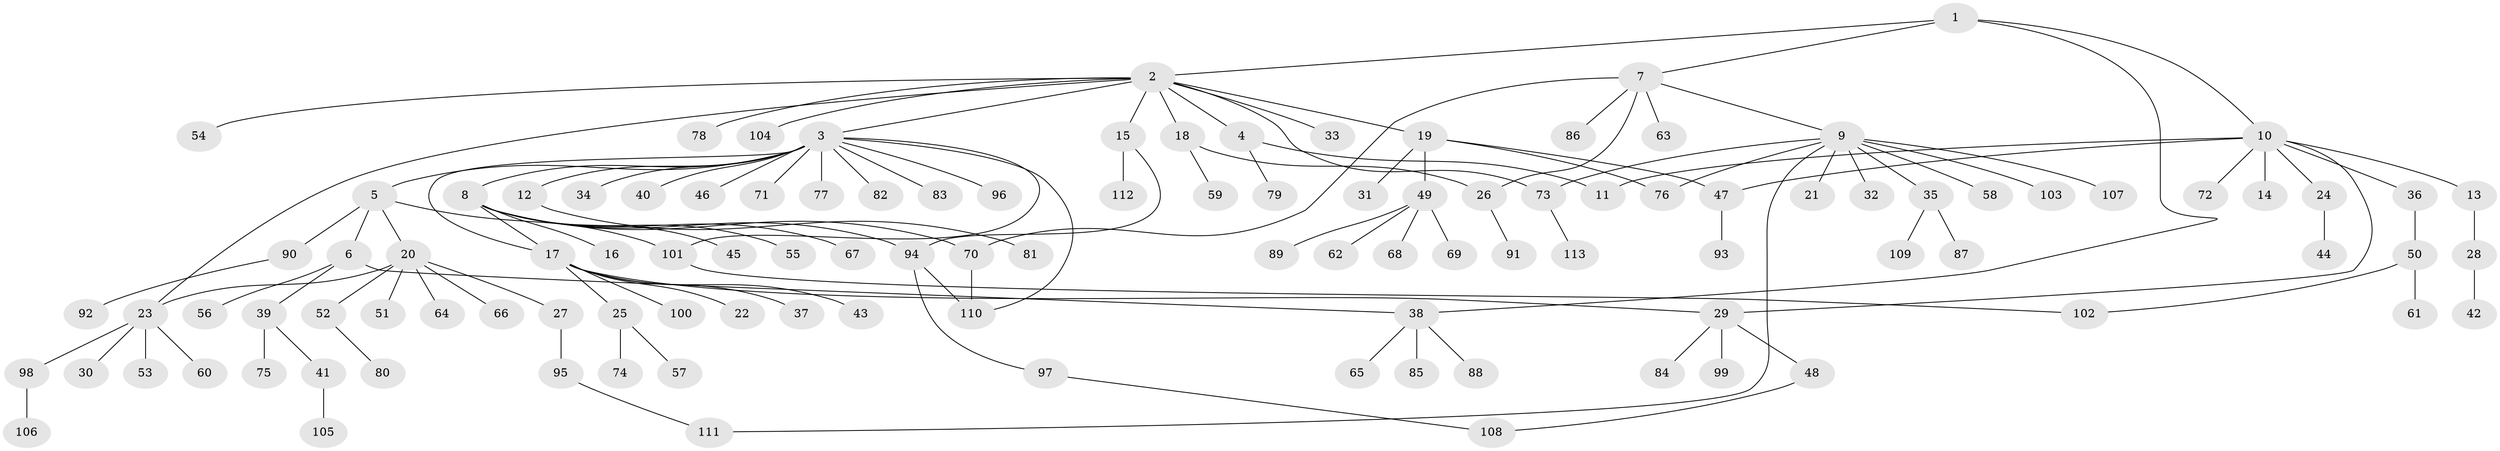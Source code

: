 // Generated by graph-tools (version 1.1) at 2025/26/03/09/25 03:26:03]
// undirected, 113 vertices, 129 edges
graph export_dot {
graph [start="1"]
  node [color=gray90,style=filled];
  1;
  2;
  3;
  4;
  5;
  6;
  7;
  8;
  9;
  10;
  11;
  12;
  13;
  14;
  15;
  16;
  17;
  18;
  19;
  20;
  21;
  22;
  23;
  24;
  25;
  26;
  27;
  28;
  29;
  30;
  31;
  32;
  33;
  34;
  35;
  36;
  37;
  38;
  39;
  40;
  41;
  42;
  43;
  44;
  45;
  46;
  47;
  48;
  49;
  50;
  51;
  52;
  53;
  54;
  55;
  56;
  57;
  58;
  59;
  60;
  61;
  62;
  63;
  64;
  65;
  66;
  67;
  68;
  69;
  70;
  71;
  72;
  73;
  74;
  75;
  76;
  77;
  78;
  79;
  80;
  81;
  82;
  83;
  84;
  85;
  86;
  87;
  88;
  89;
  90;
  91;
  92;
  93;
  94;
  95;
  96;
  97;
  98;
  99;
  100;
  101;
  102;
  103;
  104;
  105;
  106;
  107;
  108;
  109;
  110;
  111;
  112;
  113;
  1 -- 2;
  1 -- 7;
  1 -- 10;
  1 -- 38;
  2 -- 3;
  2 -- 4;
  2 -- 15;
  2 -- 18;
  2 -- 19;
  2 -- 23;
  2 -- 33;
  2 -- 54;
  2 -- 73;
  2 -- 78;
  2 -- 104;
  3 -- 5;
  3 -- 8;
  3 -- 12;
  3 -- 17;
  3 -- 34;
  3 -- 40;
  3 -- 46;
  3 -- 71;
  3 -- 77;
  3 -- 82;
  3 -- 83;
  3 -- 96;
  3 -- 101;
  3 -- 110;
  4 -- 11;
  4 -- 79;
  5 -- 6;
  5 -- 20;
  5 -- 90;
  5 -- 101;
  6 -- 38;
  6 -- 39;
  6 -- 56;
  7 -- 9;
  7 -- 26;
  7 -- 63;
  7 -- 70;
  7 -- 86;
  8 -- 16;
  8 -- 17;
  8 -- 45;
  8 -- 55;
  8 -- 67;
  8 -- 70;
  8 -- 94;
  9 -- 21;
  9 -- 32;
  9 -- 35;
  9 -- 58;
  9 -- 73;
  9 -- 76;
  9 -- 103;
  9 -- 107;
  9 -- 111;
  10 -- 11;
  10 -- 13;
  10 -- 14;
  10 -- 24;
  10 -- 29;
  10 -- 36;
  10 -- 47;
  10 -- 72;
  12 -- 81;
  13 -- 28;
  15 -- 94;
  15 -- 112;
  17 -- 22;
  17 -- 25;
  17 -- 29;
  17 -- 37;
  17 -- 43;
  17 -- 100;
  18 -- 26;
  18 -- 59;
  19 -- 31;
  19 -- 47;
  19 -- 49;
  19 -- 76;
  20 -- 23;
  20 -- 27;
  20 -- 51;
  20 -- 52;
  20 -- 64;
  20 -- 66;
  23 -- 30;
  23 -- 53;
  23 -- 60;
  23 -- 98;
  24 -- 44;
  25 -- 57;
  25 -- 74;
  26 -- 91;
  27 -- 95;
  28 -- 42;
  29 -- 48;
  29 -- 84;
  29 -- 99;
  35 -- 87;
  35 -- 109;
  36 -- 50;
  38 -- 65;
  38 -- 85;
  38 -- 88;
  39 -- 41;
  39 -- 75;
  41 -- 105;
  47 -- 93;
  48 -- 108;
  49 -- 62;
  49 -- 68;
  49 -- 69;
  49 -- 89;
  50 -- 61;
  50 -- 102;
  52 -- 80;
  70 -- 110;
  73 -- 113;
  90 -- 92;
  94 -- 97;
  94 -- 110;
  95 -- 111;
  97 -- 108;
  98 -- 106;
  101 -- 102;
}
